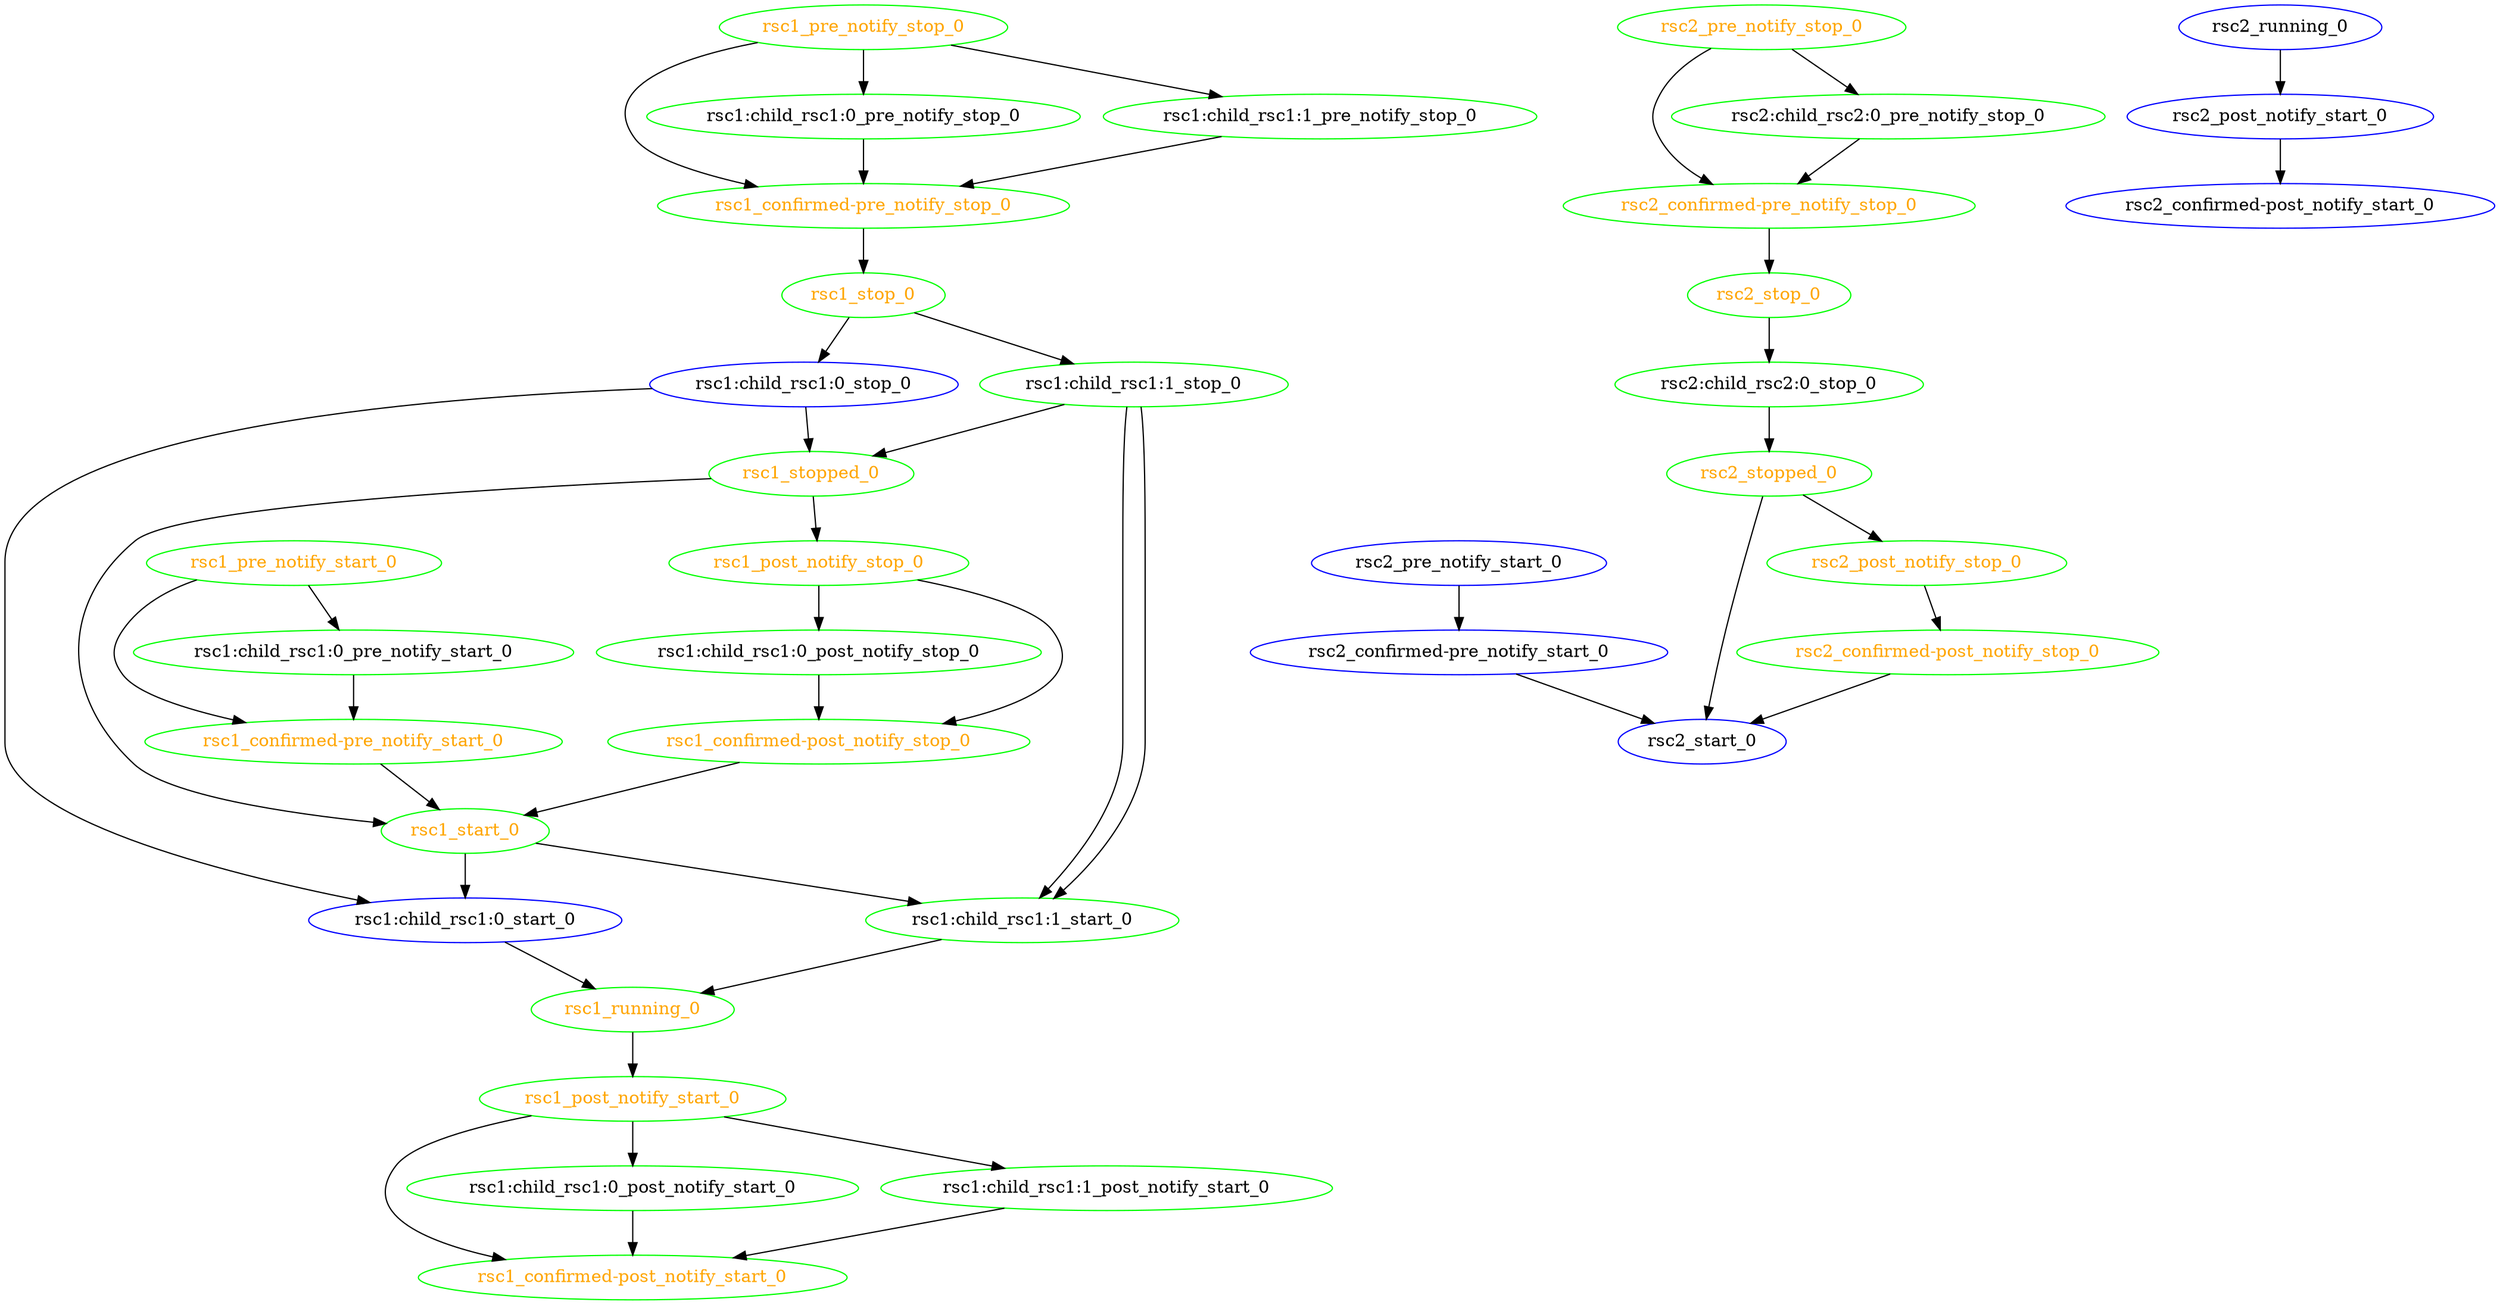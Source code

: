digraph "g" {
	size = "30,30"
"rsc1:child_rsc1:0_stop_0" [ color="blue" ]
"rsc1:child_rsc1:0_start_0" [ color="blue" ]
"rsc1:child_rsc1:1_stop_0" [ color="green" ]
"rsc1:child_rsc1:1_start_0" [ color="green" ]
"rsc1_start_0" [ color="green" fontcolor="orange" ]
"rsc1_running_0" [ color="green" fontcolor="orange" ]
"rsc1_pre_notify_start_0" [ color="green" fontcolor="orange" ]
"rsc1_confirmed-pre_notify_start_0" [ color="green" fontcolor="orange" ]
"rsc1_post_notify_start_0" [ color="green" fontcolor="orange" ]
"rsc1_confirmed-post_notify_start_0" [ color="green" fontcolor="orange" ]
"rsc1_stop_0" [ color="green" fontcolor="orange" ]
"rsc1_stopped_0" [ color="green" fontcolor="orange" ]
"rsc1_pre_notify_stop_0" [ color="green" fontcolor="orange" ]
"rsc1_confirmed-pre_notify_stop_0" [ color="green" fontcolor="orange" ]
"rsc1_post_notify_stop_0" [ color="green" fontcolor="orange" ]
"rsc1_confirmed-post_notify_stop_0" [ color="green" fontcolor="orange" ]
"rsc2:child_rsc2:0_stop_0" [ color="green" ]
"rsc2_start_0" [ color="blue" ]
"rsc2_running_0" [ color="blue" ]
"rsc2_pre_notify_start_0" [ color="blue" ]
"rsc2_confirmed-pre_notify_start_0" [ color="blue" ]
"rsc2_post_notify_start_0" [ color="blue" ]
"rsc2_confirmed-post_notify_start_0" [ color="blue" ]
"rsc2_stop_0" [ color="green" fontcolor="orange" ]
"rsc2_stopped_0" [ color="green" fontcolor="orange" ]
"rsc2_pre_notify_stop_0" [ color="green" fontcolor="orange" ]
"rsc2_confirmed-pre_notify_stop_0" [ color="green" fontcolor="orange" ]
"rsc2_post_notify_stop_0" [ color="green" fontcolor="orange" ]
"rsc2_confirmed-post_notify_stop_0" [ color="green" fontcolor="orange" ]
"rsc1:child_rsc1:0_pre_notify_start_0" [ color="green" ]
"rsc1:child_rsc1:0_post_notify_start_0" [ color="green" ]
"rsc1:child_rsc1:0_pre_notify_stop_0" [ color="green" ]
"rsc1:child_rsc1:0_post_notify_stop_0" [ color="green" ]
"rsc1:child_rsc1:1_post_notify_start_0" [ color="green" ]
"rsc1:child_rsc1:1_pre_notify_stop_0" [ color="green" ]
"rsc2:child_rsc2:0_pre_notify_stop_0" [ color="green" ]
"rsc1_stop_0" -> "rsc1:child_rsc1:0_stop_0"
"rsc1:child_rsc1:0_stop_0" -> "rsc1:child_rsc1:0_start_0"
"rsc1_start_0" -> "rsc1:child_rsc1:0_start_0"
"rsc1_stop_0" -> "rsc1:child_rsc1:1_stop_0"
"rsc1:child_rsc1:1_stop_0" -> "rsc1:child_rsc1:1_start_0"
"rsc1:child_rsc1:1_stop_0" -> "rsc1:child_rsc1:1_start_0"
"rsc1_start_0" -> "rsc1:child_rsc1:1_start_0"
"rsc1_confirmed-pre_notify_start_0" -> "rsc1_start_0"
"rsc1_stopped_0" -> "rsc1_start_0"
"rsc1_confirmed-post_notify_stop_0" -> "rsc1_start_0"
"rsc1:child_rsc1:0_start_0" -> "rsc1_running_0"
"rsc1:child_rsc1:1_start_0" -> "rsc1_running_0"
"rsc1_pre_notify_start_0" -> "rsc1_confirmed-pre_notify_start_0"
"rsc1:child_rsc1:0_pre_notify_start_0" -> "rsc1_confirmed-pre_notify_start_0"
"rsc1_running_0" -> "rsc1_post_notify_start_0"
"rsc1_post_notify_start_0" -> "rsc1_confirmed-post_notify_start_0"
"rsc1:child_rsc1:0_post_notify_start_0" -> "rsc1_confirmed-post_notify_start_0"
"rsc1:child_rsc1:1_post_notify_start_0" -> "rsc1_confirmed-post_notify_start_0"
"rsc1_confirmed-pre_notify_stop_0" -> "rsc1_stop_0"
"rsc1:child_rsc1:0_stop_0" -> "rsc1_stopped_0"
"rsc1:child_rsc1:1_stop_0" -> "rsc1_stopped_0"
"rsc1_pre_notify_stop_0" -> "rsc1_confirmed-pre_notify_stop_0"
"rsc1:child_rsc1:0_pre_notify_stop_0" -> "rsc1_confirmed-pre_notify_stop_0"
"rsc1:child_rsc1:1_pre_notify_stop_0" -> "rsc1_confirmed-pre_notify_stop_0"
"rsc1_stopped_0" -> "rsc1_post_notify_stop_0"
"rsc1_post_notify_stop_0" -> "rsc1_confirmed-post_notify_stop_0"
"rsc1:child_rsc1:0_post_notify_stop_0" -> "rsc1_confirmed-post_notify_stop_0"
"rsc2_stop_0" -> "rsc2:child_rsc2:0_stop_0"
"rsc2_confirmed-pre_notify_start_0" -> "rsc2_start_0"
"rsc2_confirmed-post_notify_stop_0" -> "rsc2_start_0"
"rsc2_stopped_0" -> "rsc2_start_0"
"rsc2_pre_notify_start_0" -> "rsc2_confirmed-pre_notify_start_0"
"rsc2_running_0" -> "rsc2_post_notify_start_0"
"rsc2_post_notify_start_0" -> "rsc2_confirmed-post_notify_start_0"
"rsc2_confirmed-pre_notify_stop_0" -> "rsc2_stop_0"
"rsc2:child_rsc2:0_stop_0" -> "rsc2_stopped_0"
"rsc2_pre_notify_stop_0" -> "rsc2_confirmed-pre_notify_stop_0"
"rsc2:child_rsc2:0_pre_notify_stop_0" -> "rsc2_confirmed-pre_notify_stop_0"
"rsc2_stopped_0" -> "rsc2_post_notify_stop_0"
"rsc2_post_notify_stop_0" -> "rsc2_confirmed-post_notify_stop_0"
"rsc1_pre_notify_start_0" -> "rsc1:child_rsc1:0_pre_notify_start_0"
"rsc1_post_notify_start_0" -> "rsc1:child_rsc1:0_post_notify_start_0"
"rsc1_pre_notify_stop_0" -> "rsc1:child_rsc1:0_pre_notify_stop_0"
"rsc1_post_notify_stop_0" -> "rsc1:child_rsc1:0_post_notify_stop_0"
"rsc1_post_notify_start_0" -> "rsc1:child_rsc1:1_post_notify_start_0"
"rsc1_pre_notify_stop_0" -> "rsc1:child_rsc1:1_pre_notify_stop_0"
"rsc2_pre_notify_stop_0" -> "rsc2:child_rsc2:0_pre_notify_stop_0"
}
